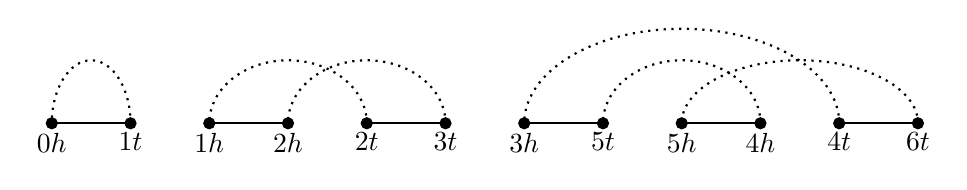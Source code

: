 \begin{tikzpicture}
  \filldraw (0, 0) circle (2pt) node[align=center, below] {$0h$};
  \filldraw (1, 0) circle (2pt) node[align=center, below] {$1t$};
  \filldraw (2, 0) circle (2pt) node[align=center, below] {$1h$};
  \filldraw (3, 0) circle (2pt) node[align=center, below] {$2h$};
  \filldraw (4, 0) circle (2pt) node[align=center, below] {$2t$};
  \filldraw (5, 0) circle (2pt) node[align=center, below] {$3t$};
  \filldraw (6, 0) circle (2pt) node[align=center, below] {$3h$};
  \filldraw (7, 0) circle (2pt) node[align=center, below] {$5t$};
  \filldraw (8, 0) circle (2pt) node[align=center, below] {$5h$};
  \filldraw (9, 0) circle (2pt) node[align=center, below] {$4h$};
  \filldraw (10, 0) circle (2pt) node[align=center, below] {$4t$};
  \filldraw (11, 0) circle (2pt) node[align=center, below] {$6t$};
  \draw [thick] (0, 0) -- (1, 0);
  \draw [thick] (2, 0) -- (3, 0);
  \draw [thick] (4, 0) -- (5, 0);
  \draw [thick] (6, 0) -- (7, 0);
  \draw [thick] (8, 0) -- (9, 0);
  \draw [thick] (10, 0) -- (11, 0);
  \draw [thick, dotted] (1, 0) arc (0:180:0.5 and 0.8);
  \draw [thick, dotted] (4, 0) arc (0:180:1.0 and 0.8);
  \draw [thick, dotted] (5, 0) arc (0:180:1.0 and 0.8);
  \draw [thick, dotted] (10, 0) arc (0:180:2.0 and 1.2);
  \draw [thick, dotted] (9, 0) arc (0:180:1.0 and 0.8);
  \draw [thick, dotted] (11, 0) arc (0:180:1.5 and 0.8);
\end{tikzpicture}
